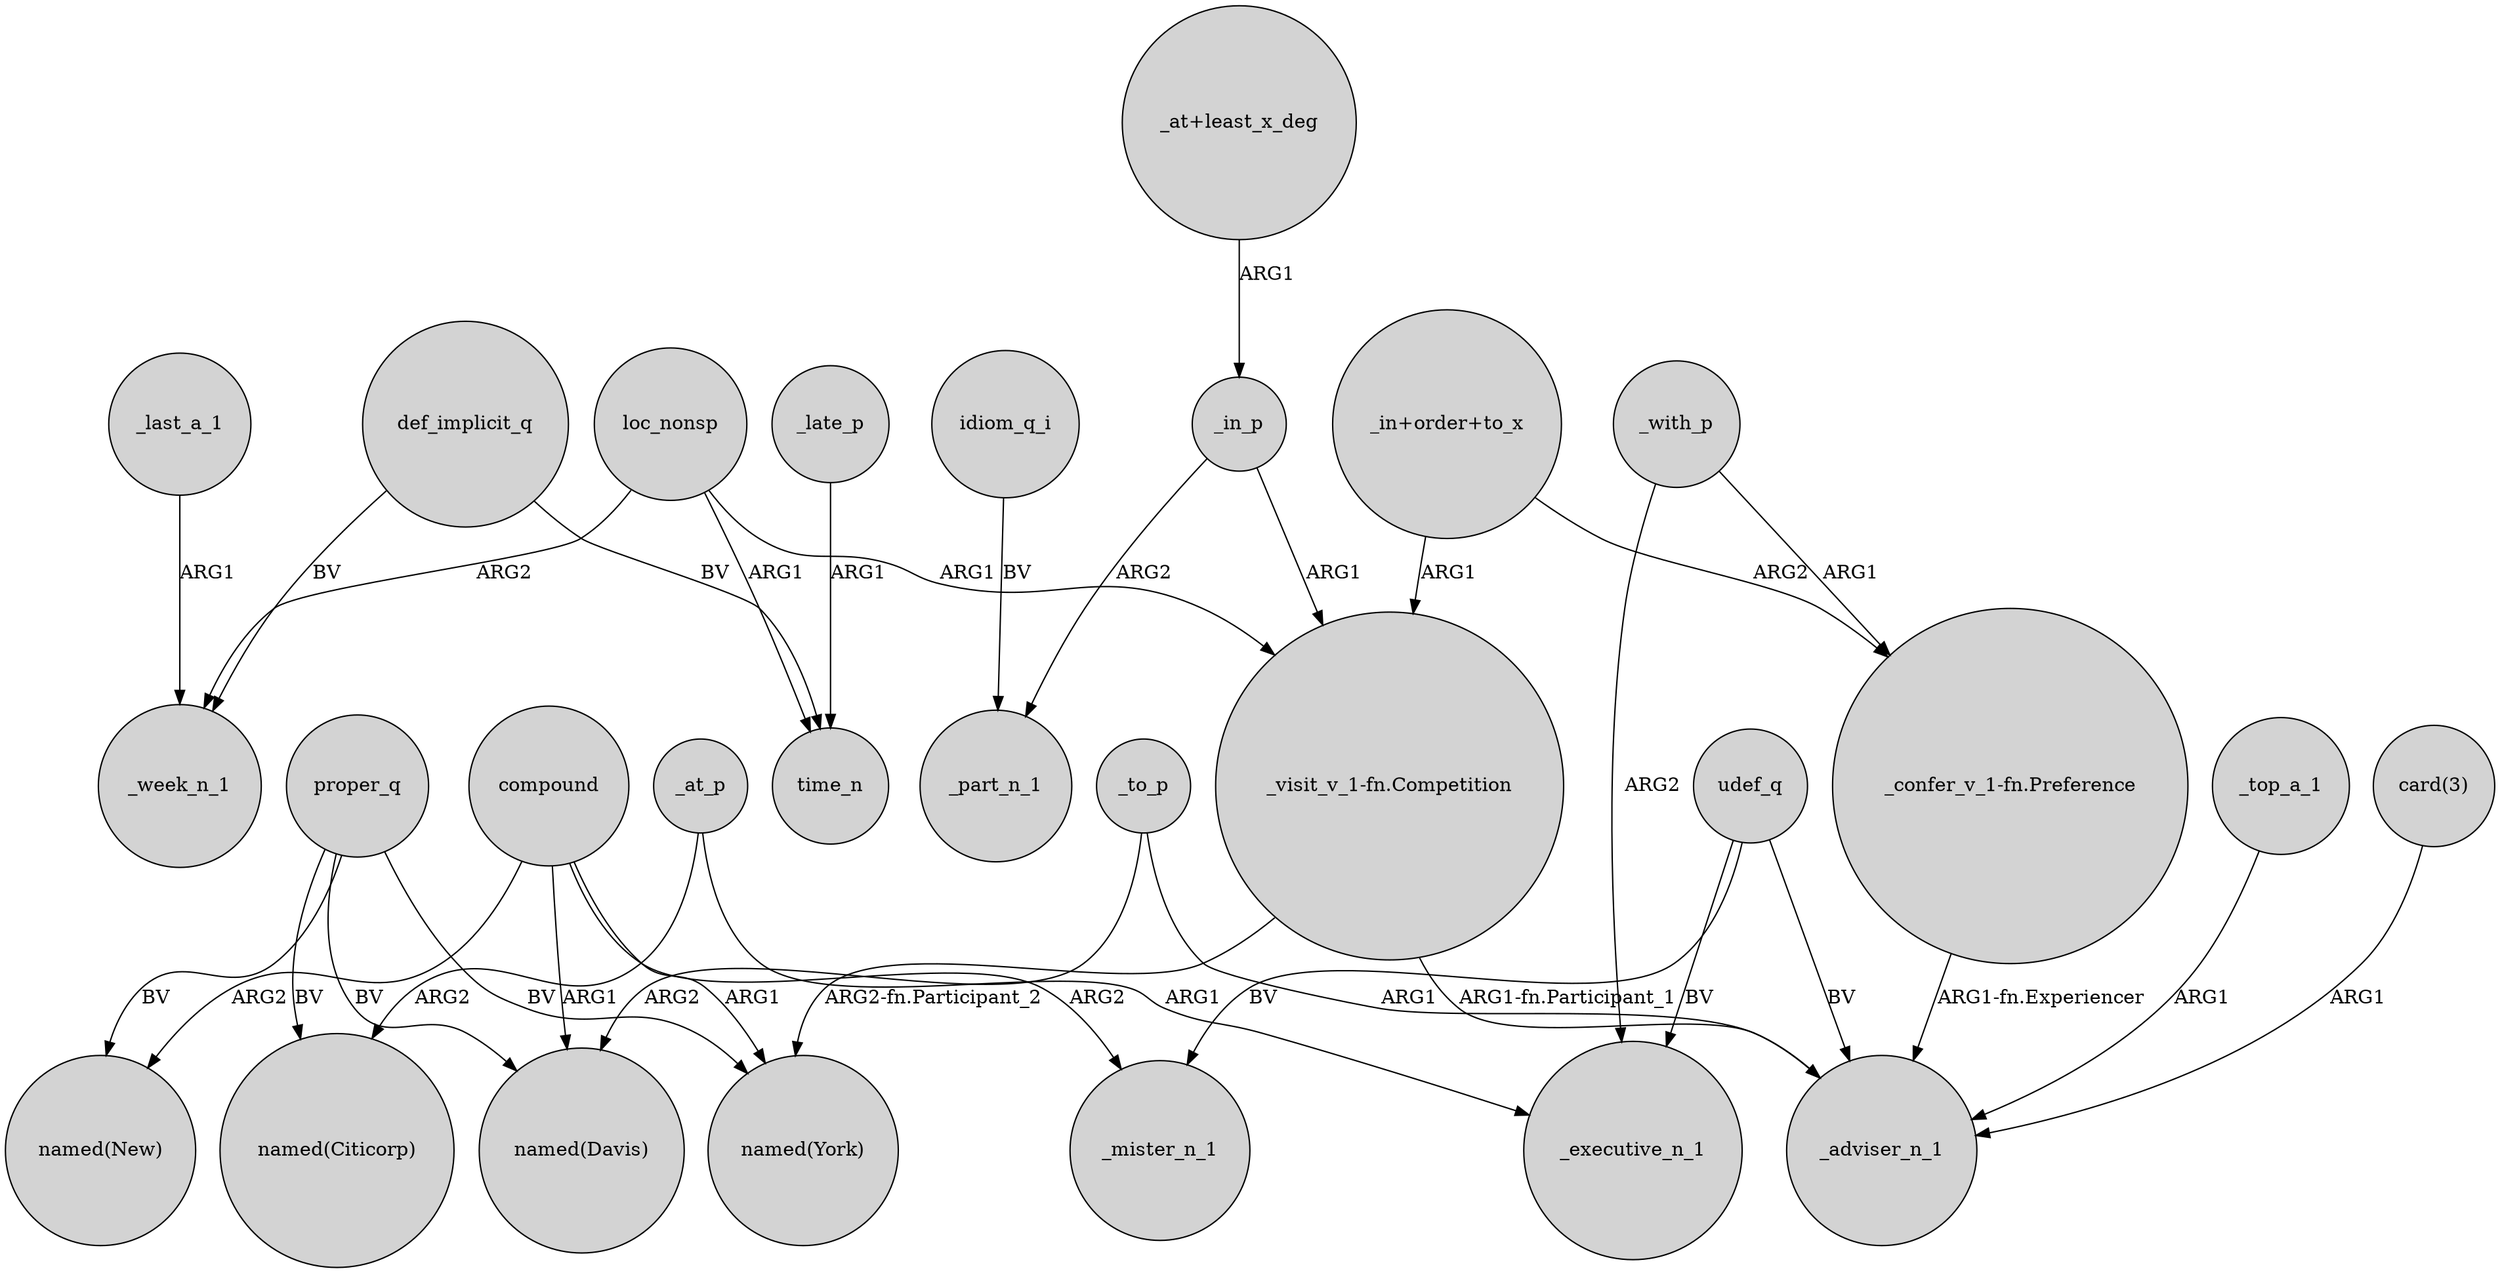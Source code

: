 digraph {
	node [shape=circle style=filled]
	_to_p -> _adviser_n_1 [label=ARG1]
	"_confer_v_1-fn.Preference" -> _adviser_n_1 [label="ARG1-fn.Experiencer"]
	compound -> _mister_n_1 [label=ARG2]
	compound -> "named(New)" [label=ARG2]
	_top_a_1 -> _adviser_n_1 [label=ARG1]
	_at_p -> "named(Citicorp)" [label=ARG2]
	"_in+order+to_x" -> "_confer_v_1-fn.Preference" [label=ARG2]
	proper_q -> "named(New)" [label=BV]
	proper_q -> "named(Davis)" [label=BV]
	_at_p -> _executive_n_1 [label=ARG1]
	udef_q -> _adviser_n_1 [label=BV]
	loc_nonsp -> _week_n_1 [label=ARG2]
	udef_q -> _mister_n_1 [label=BV]
	"card(3)" -> _adviser_n_1 [label=ARG1]
	proper_q -> "named(York)" [label=BV]
	loc_nonsp -> "_visit_v_1-fn.Competition" [label=ARG1]
	udef_q -> _executive_n_1 [label=BV]
	_in_p -> _part_n_1 [label=ARG2]
	_last_a_1 -> _week_n_1 [label=ARG1]
	compound -> "named(Davis)" [label=ARG1]
	"_visit_v_1-fn.Competition" -> "named(York)" [label="ARG2-fn.Participant_2"]
	"_at+least_x_deg" -> _in_p [label=ARG1]
	def_implicit_q -> _week_n_1 [label=BV]
	_late_p -> time_n [label=ARG1]
	loc_nonsp -> time_n [label=ARG1]
	"_in+order+to_x" -> "_visit_v_1-fn.Competition" [label=ARG1]
	idiom_q_i -> _part_n_1 [label=BV]
	_with_p -> "_confer_v_1-fn.Preference" [label=ARG1]
	"_visit_v_1-fn.Competition" -> _adviser_n_1 [label="ARG1-fn.Participant_1"]
	proper_q -> "named(Citicorp)" [label=BV]
	compound -> "named(York)" [label=ARG1]
	_with_p -> _executive_n_1 [label=ARG2]
	_in_p -> "_visit_v_1-fn.Competition" [label=ARG1]
	def_implicit_q -> time_n [label=BV]
	_to_p -> "named(Davis)" [label=ARG2]
}
